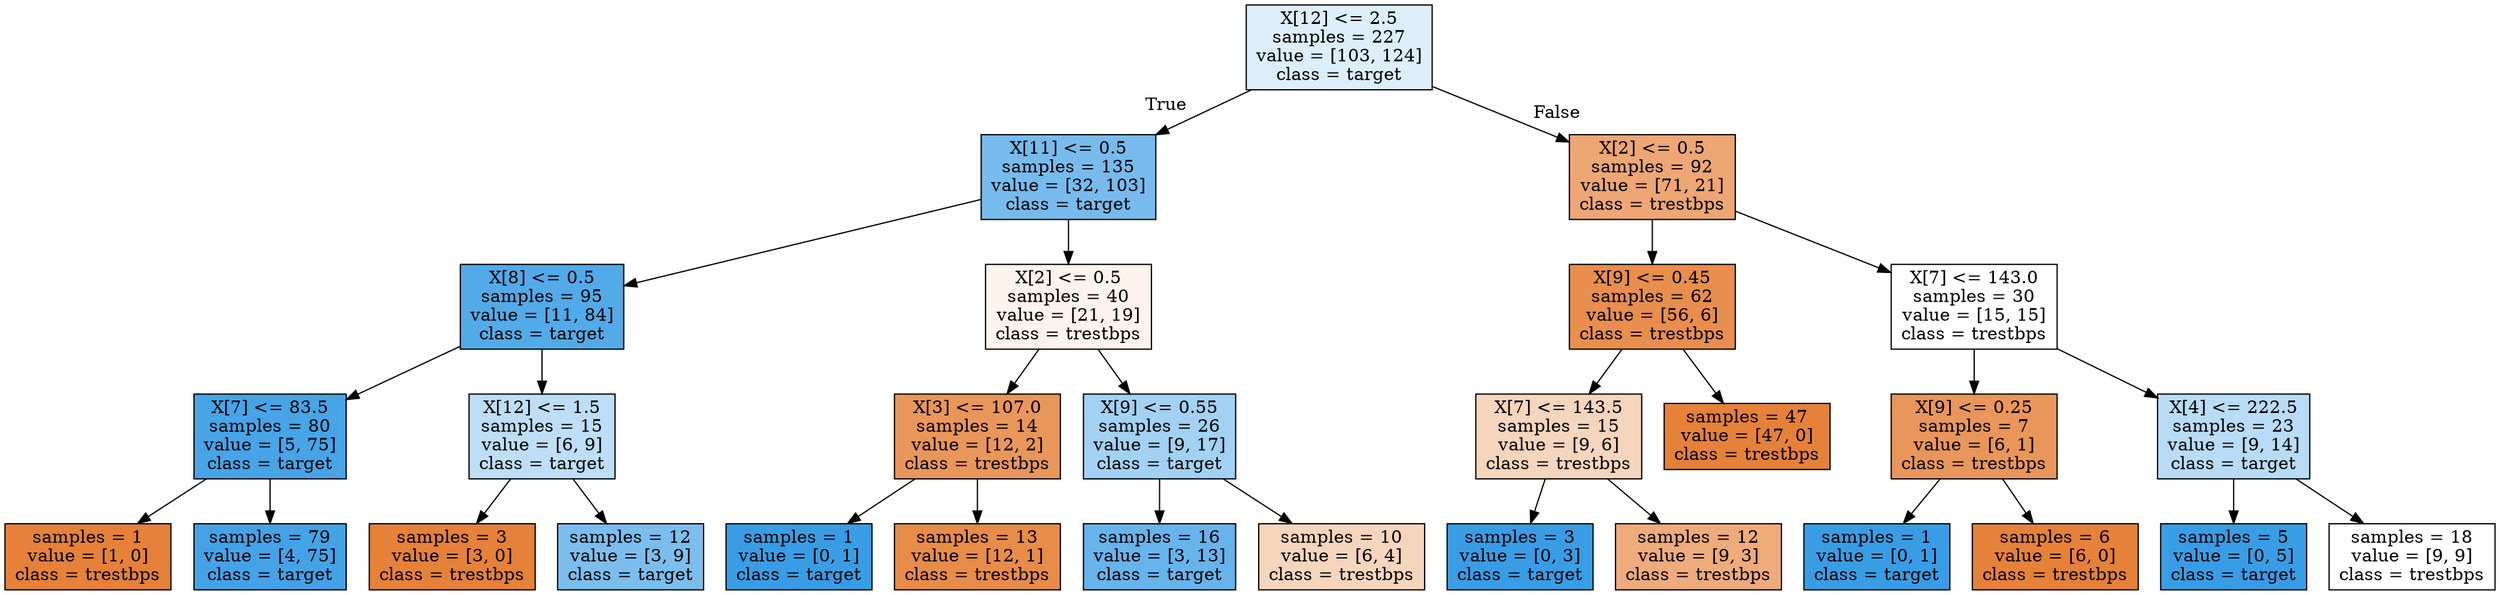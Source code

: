 digraph Tree {
node [shape=box, style="filled", color="black"] ;
0 [label="X[12] <= 2.5\nsamples = 227\nvalue = [103, 124]\nclass = target", fillcolor="#ddeefb"] ;
1 [label="X[11] <= 0.5\nsamples = 135\nvalue = [32, 103]\nclass = target", fillcolor="#77bbed"] ;
0 -> 1 [labeldistance=2.5, labelangle=45, headlabel="True"] ;
2 [label="X[8] <= 0.5\nsamples = 95\nvalue = [11, 84]\nclass = target", fillcolor="#53aae8"] ;
1 -> 2 ;
3 [label="X[7] <= 83.5\nsamples = 80\nvalue = [5, 75]\nclass = target", fillcolor="#46a4e7"] ;
2 -> 3 ;
4 [label="samples = 1\nvalue = [1, 0]\nclass = trestbps", fillcolor="#e58139"] ;
3 -> 4 ;
5 [label="samples = 79\nvalue = [4, 75]\nclass = target", fillcolor="#44a2e6"] ;
3 -> 5 ;
6 [label="X[12] <= 1.5\nsamples = 15\nvalue = [6, 9]\nclass = target", fillcolor="#bddef6"] ;
2 -> 6 ;
7 [label="samples = 3\nvalue = [3, 0]\nclass = trestbps", fillcolor="#e58139"] ;
6 -> 7 ;
8 [label="samples = 12\nvalue = [3, 9]\nclass = target", fillcolor="#7bbeee"] ;
6 -> 8 ;
9 [label="X[2] <= 0.5\nsamples = 40\nvalue = [21, 19]\nclass = trestbps", fillcolor="#fdf3ec"] ;
1 -> 9 ;
10 [label="X[3] <= 107.0\nsamples = 14\nvalue = [12, 2]\nclass = trestbps", fillcolor="#e9965a"] ;
9 -> 10 ;
11 [label="samples = 1\nvalue = [0, 1]\nclass = target", fillcolor="#399de5"] ;
10 -> 11 ;
12 [label="samples = 13\nvalue = [12, 1]\nclass = trestbps", fillcolor="#e78c49"] ;
10 -> 12 ;
13 [label="X[9] <= 0.55\nsamples = 26\nvalue = [9, 17]\nclass = target", fillcolor="#a2d1f3"] ;
9 -> 13 ;
14 [label="samples = 16\nvalue = [3, 13]\nclass = target", fillcolor="#67b4eb"] ;
13 -> 14 ;
15 [label="samples = 10\nvalue = [6, 4]\nclass = trestbps", fillcolor="#f6d5bd"] ;
13 -> 15 ;
16 [label="X[2] <= 0.5\nsamples = 92\nvalue = [71, 21]\nclass = trestbps", fillcolor="#eda674"] ;
0 -> 16 [labeldistance=2.5, labelangle=-45, headlabel="False"] ;
17 [label="X[9] <= 0.45\nsamples = 62\nvalue = [56, 6]\nclass = trestbps", fillcolor="#e88e4e"] ;
16 -> 17 ;
18 [label="X[7] <= 143.5\nsamples = 15\nvalue = [9, 6]\nclass = trestbps", fillcolor="#f6d5bd"] ;
17 -> 18 ;
19 [label="samples = 3\nvalue = [0, 3]\nclass = target", fillcolor="#399de5"] ;
18 -> 19 ;
20 [label="samples = 12\nvalue = [9, 3]\nclass = trestbps", fillcolor="#eeab7b"] ;
18 -> 20 ;
21 [label="samples = 47\nvalue = [47, 0]\nclass = trestbps", fillcolor="#e58139"] ;
17 -> 21 ;
22 [label="X[7] <= 143.0\nsamples = 30\nvalue = [15, 15]\nclass = trestbps", fillcolor="#ffffff"] ;
16 -> 22 ;
23 [label="X[9] <= 0.25\nsamples = 7\nvalue = [6, 1]\nclass = trestbps", fillcolor="#e9965a"] ;
22 -> 23 ;
24 [label="samples = 1\nvalue = [0, 1]\nclass = target", fillcolor="#399de5"] ;
23 -> 24 ;
25 [label="samples = 6\nvalue = [6, 0]\nclass = trestbps", fillcolor="#e58139"] ;
23 -> 25 ;
26 [label="X[4] <= 222.5\nsamples = 23\nvalue = [9, 14]\nclass = target", fillcolor="#b8dcf6"] ;
22 -> 26 ;
27 [label="samples = 5\nvalue = [0, 5]\nclass = target", fillcolor="#399de5"] ;
26 -> 27 ;
28 [label="samples = 18\nvalue = [9, 9]\nclass = trestbps", fillcolor="#ffffff"] ;
26 -> 28 ;
}